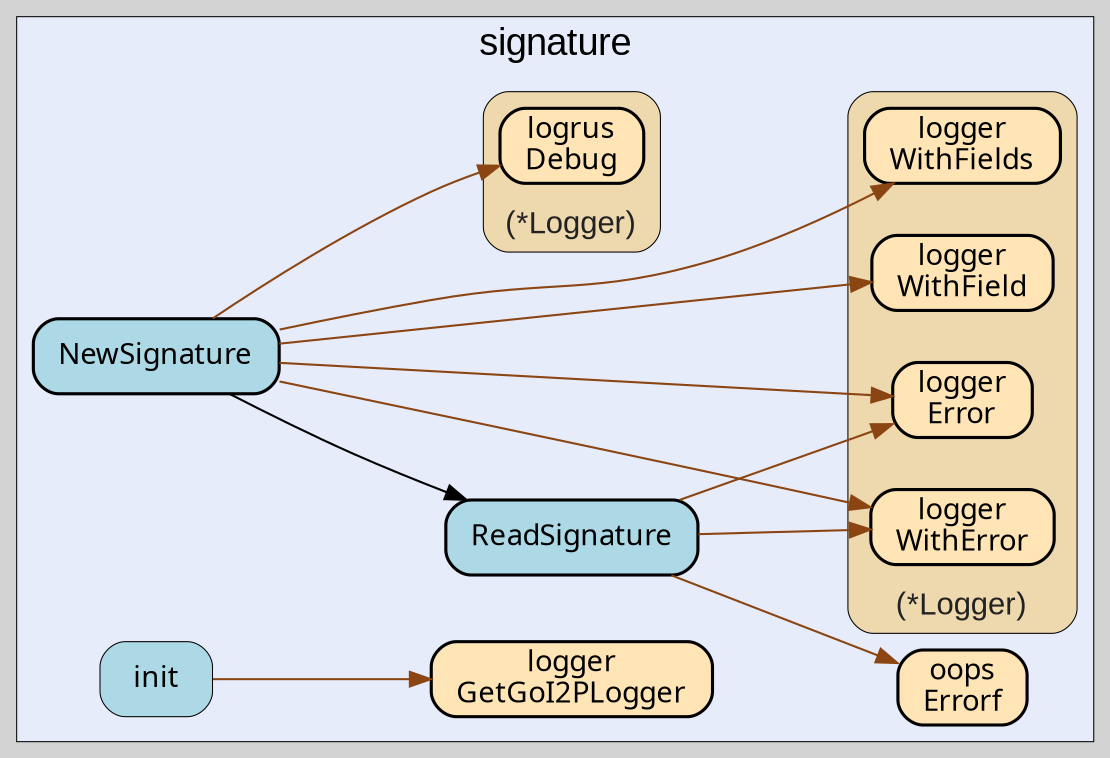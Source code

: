 digraph gocallvis {
    label="";
    labeljust="l";
    fontname="Arial";
    fontsize="14";
    rankdir="LR";
    bgcolor="lightgray";
    style="solid";
    penwidth="0.5";
    pad="0.0";
    nodesep="0.35";

    node [shape="box" style="filled,rounded" fillcolor="honeydew" fontname="Verdana" penwidth="1.0" margin="0.16,0.0"];
    edge [minlen="2"]

    subgraph "cluster_focus" {
        labeljust="c";
fontsize="18";
bgcolor="#e6ecfa";
label="signature";
labelloc="t";
        
        "github.com/go-i2p/common/signature.ReadSignature" [ fillcolor="lightblue" label="ReadSignature" penwidth="1.5" tooltip="github.com/go-i2p/common/signature.ReadSignature | defined in signature.go:66\nat signature.go:96: calling [(*github.com/go-i2p/logger.Logger).WithError]\nat signature.go:90: calling [github.com/samber/oops.Errorf]\nat signature.go:95: calling [github.com/samber/oops.Errorf]\nat signature.go:96: calling [(*github.com/go-i2p/logger.Logger).Error]" ]
        "github.com/samber/oops.Errorf" [ fillcolor="moccasin" label="oops\nErrorf" penwidth="1.5" tooltip="github.com/samber/oops.Errorf | defined in oops.go:34" ]
        "github.com/go-i2p/common/signature.NewSignature" [ fillcolor="lightblue" label="NewSignature" penwidth="1.5" tooltip="github.com/go-i2p/common/signature.NewSignature | defined in signature.go:106\nat signature.go:107: calling [(*github.com/sirupsen/logrus.Logger).Debug]\nat signature.go:117: calling [(*github.com/sirupsen/logrus.Logger).Debug]\nat signature.go:107: calling [(*github.com/go-i2p/logger.Logger).WithField]\nat signature.go:108: calling [github.com/go-i2p/common/signature.ReadSignature]\nat signature.go:110: calling [(*github.com/go-i2p/logger.Logger).WithError]\nat signature.go:110: calling [(*github.com/go-i2p/logger.Logger).Error]\nat signature.go:114: calling [(*github.com/go-i2p/logger.Logger).WithFields]" ]
        "github.com/go-i2p/common/signature.init" [ tooltip="github.com/go-i2p/common/signature.init | defined in .:0\nat signature.go:10: calling [github.com/go-i2p/logger.GetGoI2PLogger]" fillcolor="lightblue" label="init" penwidth="0.5" ]
        "github.com/go-i2p/logger.GetGoI2PLogger" [ label="logger\nGetGoI2PLogger" penwidth="1.5" tooltip="github.com/go-i2p/logger.GetGoI2PLogger | defined in log.go:120" fillcolor="moccasin" ]
        
        subgraph "cluster_*github.com/go-i2p/logger.Logger" {
        fontcolor="#222222";
labelloc="b";
style="rounded,filled";
fillcolor="wheat2";
label="(*Logger)";
tooltip="type: *github.com/go-i2p/logger.Logger";
penwidth="0.5";
fontsize="15";
        
        "(*github.com/go-i2p/logger.Logger).WithError" [ fillcolor="moccasin" label="logger\nWithError" penwidth="1.5" tooltip="(*github.com/go-i2p/logger.Logger).WithError | defined in log.go:66" ]
        "(*github.com/go-i2p/logger.Logger).Error" [ tooltip="(*github.com/go-i2p/logger.Logger).Error | defined in log.go:42" fillcolor="moccasin" label="logger\nError" penwidth="1.5" ]
        "(*github.com/go-i2p/logger.Logger).WithField" [ fillcolor="moccasin" label="logger\nWithField" penwidth="1.5" tooltip="(*github.com/go-i2p/logger.Logger).WithField | defined in log.go:54" ]
        "(*github.com/go-i2p/logger.Logger).WithFields" [ fillcolor="moccasin" label="logger\nWithFields" penwidth="1.5" tooltip="(*github.com/go-i2p/logger.Logger).WithFields | defined in log.go:60" ]
        
    }

        subgraph "cluster_*github.com/sirupsen/logrus.Logger" {
        style="rounded,filled";
fillcolor="wheat2";
label="(*Logger)";
tooltip="type: *github.com/sirupsen/logrus.Logger";
penwidth="0.5";
fontsize="15";
fontcolor="#222222";
labelloc="b";
        
        "(*github.com/sirupsen/logrus.Logger).Debug" [ fillcolor="moccasin" label="logrus\nDebug" penwidth="1.5" tooltip="(*github.com/sirupsen/logrus.Logger).Debug | defined in logger.go:221" ]
        
    }

    }

    "github.com/go-i2p/common/signature.ReadSignature" -> "(*github.com/go-i2p/logger.Logger).WithError" [ color="saddlebrown" tooltip="at signature.go:96: calling [(*github.com/go-i2p/logger.Logger).WithError]" ]
    "github.com/go-i2p/common/signature.NewSignature" -> "(*github.com/sirupsen/logrus.Logger).Debug" [ color="saddlebrown" tooltip="at signature.go:107: calling [(*github.com/sirupsen/logrus.Logger).Debug]\nat signature.go:117: calling [(*github.com/sirupsen/logrus.Logger).Debug]" ]
    "github.com/go-i2p/common/signature.ReadSignature" -> "github.com/samber/oops.Errorf" [ color="saddlebrown" tooltip="at signature.go:90: calling [github.com/samber/oops.Errorf]\nat signature.go:95: calling [github.com/samber/oops.Errorf]" ]
    "github.com/go-i2p/common/signature.ReadSignature" -> "(*github.com/go-i2p/logger.Logger).Error" [ color="saddlebrown" tooltip="at signature.go:96: calling [(*github.com/go-i2p/logger.Logger).Error]" ]
    "github.com/go-i2p/common/signature.NewSignature" -> "(*github.com/go-i2p/logger.Logger).WithField" [ color="saddlebrown" tooltip="at signature.go:107: calling [(*github.com/go-i2p/logger.Logger).WithField]" ]
    "github.com/go-i2p/common/signature.NewSignature" -> "github.com/go-i2p/common/signature.ReadSignature" [ tooltip="at signature.go:108: calling [github.com/go-i2p/common/signature.ReadSignature]" ]
    "github.com/go-i2p/common/signature.NewSignature" -> "(*github.com/go-i2p/logger.Logger).WithError" [ color="saddlebrown" tooltip="at signature.go:110: calling [(*github.com/go-i2p/logger.Logger).WithError]" ]
    "github.com/go-i2p/common/signature.NewSignature" -> "(*github.com/go-i2p/logger.Logger).Error" [ color="saddlebrown" tooltip="at signature.go:110: calling [(*github.com/go-i2p/logger.Logger).Error]" ]
    "github.com/go-i2p/common/signature.NewSignature" -> "(*github.com/go-i2p/logger.Logger).WithFields" [ color="saddlebrown" tooltip="at signature.go:114: calling [(*github.com/go-i2p/logger.Logger).WithFields]" ]
    "github.com/go-i2p/common/signature.init" -> "github.com/go-i2p/logger.GetGoI2PLogger" [ color="saddlebrown" tooltip="at signature.go:10: calling [github.com/go-i2p/logger.GetGoI2PLogger]" ]
}
